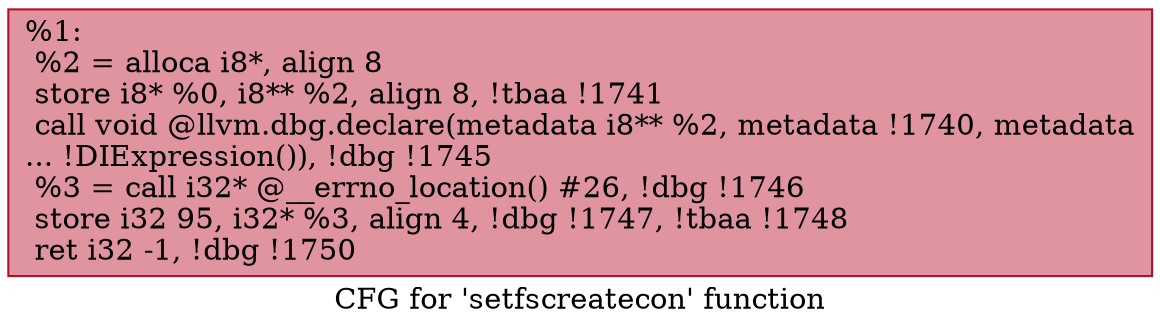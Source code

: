 digraph "CFG for 'setfscreatecon' function" {
	label="CFG for 'setfscreatecon' function";

	Node0x1b52dc0 [shape=record,color="#b70d28ff", style=filled, fillcolor="#b70d2870",label="{%1:\l  %2 = alloca i8*, align 8\l  store i8* %0, i8** %2, align 8, !tbaa !1741\l  call void @llvm.dbg.declare(metadata i8** %2, metadata !1740, metadata\l... !DIExpression()), !dbg !1745\l  %3 = call i32* @__errno_location() #26, !dbg !1746\l  store i32 95, i32* %3, align 4, !dbg !1747, !tbaa !1748\l  ret i32 -1, !dbg !1750\l}"];
}
